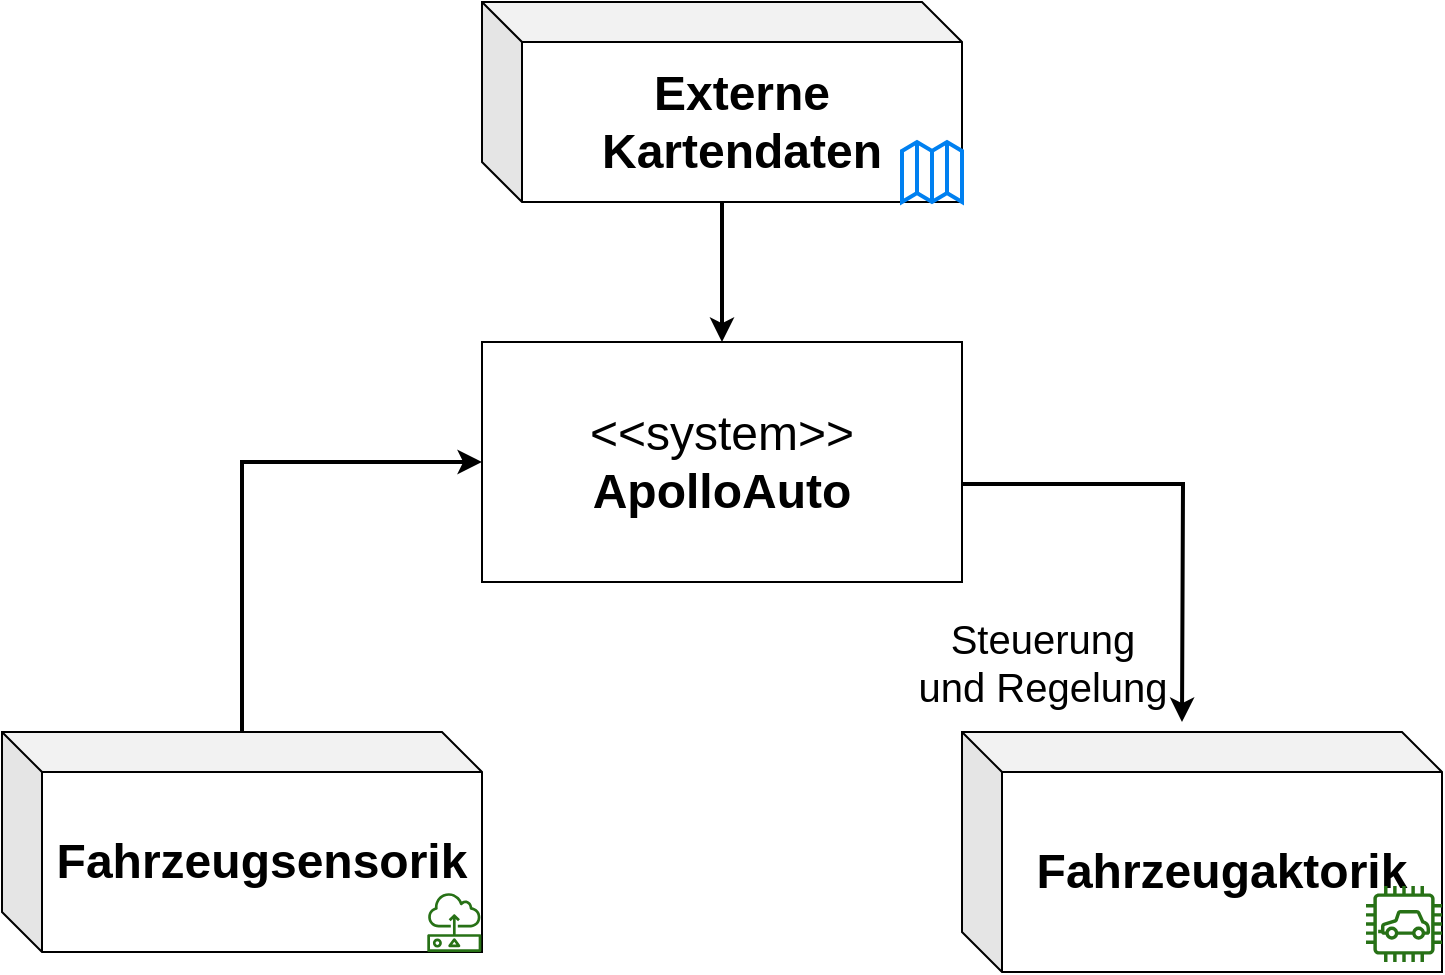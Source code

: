 <mxfile version="14.8.0" type="github"><diagram id="1qOEAPikM7hvpksAuz3j" name="Page-1"><mxGraphModel dx="2062" dy="1139" grid="1" gridSize="10" guides="1" tooltips="1" connect="1" arrows="1" fold="1" page="1" pageScale="1" pageWidth="800" pageHeight="600" math="0" shadow="0"><root><mxCell id="0"/><mxCell id="1" parent="0"/><mxCell id="bravGS-sSqmdz95oagyP-11" value="&lt;div&gt;&lt;font style=&quot;font-size: 20px&quot;&gt;Steuerung &lt;br&gt;&lt;/font&gt;&lt;/div&gt;&lt;div&gt;&lt;font style=&quot;font-size: 20px&quot;&gt;und Regelung&lt;/font&gt;&lt;/div&gt;" style="edgeStyle=orthogonalEdgeStyle;rounded=0;orthogonalLoop=1;jettySize=auto;html=1;exitX=1;exitY=0.592;exitDx=0;exitDy=0;exitPerimeter=0;strokeWidth=2;" parent="1" source="bravGS-sSqmdz95oagyP-1" edge="1"><mxGeometry x="0.738" y="-70" relative="1" as="geometry"><mxPoint as="offset"/><mxPoint x="620" y="420" as="targetPoint"/></mxGeometry></mxCell><mxCell id="bravGS-sSqmdz95oagyP-15" style="edgeStyle=orthogonalEdgeStyle;rounded=0;orthogonalLoop=1;jettySize=auto;html=1;exitX=0.5;exitY=0;exitDx=0;exitDy=0;strokeWidth=2;" parent="1" source="bravGS-sSqmdz95oagyP-1" edge="1"><mxGeometry relative="1" as="geometry"><mxPoint x="390" y="230" as="targetPoint"/></mxGeometry></mxCell><mxCell id="bravGS-sSqmdz95oagyP-1" value="&lt;div style=&quot;font-size: 24px&quot;&gt;&lt;font style=&quot;font-size: 24px&quot;&gt;&amp;lt;&amp;lt;system&amp;gt;&amp;gt;&lt;/font&gt;&lt;/div&gt;&lt;div style=&quot;font-size: 24px&quot;&gt;&lt;font style=&quot;font-size: 24px&quot;&gt;&lt;b&gt;ApolloAuto&lt;/b&gt;&lt;br&gt;&lt;/font&gt;&lt;/div&gt;" style="rounded=0;whiteSpace=wrap;html=1;" parent="1" vertex="1"><mxGeometry x="270" y="230" width="240" height="120" as="geometry"/></mxCell><mxCell id="bravGS-sSqmdz95oagyP-2" value="&lt;b&gt;&lt;font style=&quot;font-size: 24px&quot;&gt;Fahrzeugaktorik&lt;/font&gt;&lt;/b&gt;" style="shape=cube;whiteSpace=wrap;html=1;boundedLbl=1;backgroundOutline=1;darkOpacity=0.05;darkOpacity2=0.1;direction=east;" parent="1" vertex="1"><mxGeometry x="510" y="425" width="240" height="120" as="geometry"/></mxCell><mxCell id="bravGS-sSqmdz95oagyP-13" style="edgeStyle=orthogonalEdgeStyle;rounded=0;orthogonalLoop=1;jettySize=auto;html=1;entryX=0;entryY=0.5;entryDx=0;entryDy=0;strokeWidth=2;" parent="1" source="bravGS-sSqmdz95oagyP-4" target="bravGS-sSqmdz95oagyP-1" edge="1"><mxGeometry relative="1" as="geometry"/></mxCell><mxCell id="bravGS-sSqmdz95oagyP-4" value="&lt;b&gt;&lt;font style=&quot;font-size: 24px&quot;&gt;Fahrzeugsensorik&lt;/font&gt;&lt;/b&gt;" style="shape=cube;whiteSpace=wrap;html=1;boundedLbl=1;backgroundOutline=1;darkOpacity=0.05;darkOpacity2=0.1;direction=east;" parent="1" vertex="1"><mxGeometry x="30" y="425" width="240" height="110" as="geometry"/></mxCell><mxCell id="bravGS-sSqmdz95oagyP-14" style="edgeStyle=orthogonalEdgeStyle;rounded=0;orthogonalLoop=1;jettySize=auto;html=1;strokeWidth=2;" parent="1" source="bravGS-sSqmdz95oagyP-5" target="bravGS-sSqmdz95oagyP-1" edge="1"><mxGeometry relative="1" as="geometry"/></mxCell><mxCell id="bravGS-sSqmdz95oagyP-5" value="&lt;b&gt;&lt;font style=&quot;font-size: 24px&quot;&gt;Externe Kartendaten&lt;br&gt;&lt;/font&gt;&lt;/b&gt;" style="shape=cube;whiteSpace=wrap;html=1;boundedLbl=1;backgroundOutline=1;darkOpacity=0.05;darkOpacity2=0.1;direction=east;" parent="1" vertex="1"><mxGeometry x="270" y="60" width="240" height="100" as="geometry"/></mxCell><mxCell id="bravGS-sSqmdz95oagyP-6" value="" style="html=1;verticalLabelPosition=bottom;align=center;labelBackgroundColor=#ffffff;verticalAlign=top;strokeWidth=2;strokeColor=#0080F0;shadow=0;dashed=0;shape=mxgraph.ios7.icons.map;" parent="1" vertex="1"><mxGeometry x="480" y="130" width="30" height="30" as="geometry"/></mxCell><mxCell id="bravGS-sSqmdz95oagyP-7" value="" style="outlineConnect=0;fontColor=#232F3E;gradientColor=none;fillColor=#277116;strokeColor=none;dashed=0;verticalLabelPosition=bottom;verticalAlign=top;align=center;html=1;fontSize=12;fontStyle=0;aspect=fixed;pointerEvents=1;shape=mxgraph.aws4.car;" parent="1" vertex="1"><mxGeometry x="712" y="502" width="38" height="38" as="geometry"/></mxCell><mxCell id="bravGS-sSqmdz95oagyP-8" value="" style="outlineConnect=0;fontColor=#232F3E;gradientColor=none;fillColor=#277116;strokeColor=none;dashed=0;verticalLabelPosition=bottom;verticalAlign=top;align=center;html=1;fontSize=12;fontStyle=0;aspect=fixed;pointerEvents=1;shape=mxgraph.aws4.sensor;" parent="1" vertex="1"><mxGeometry x="242.31" y="505" width="27.69" height="30" as="geometry"/></mxCell></root></mxGraphModel></diagram></mxfile>